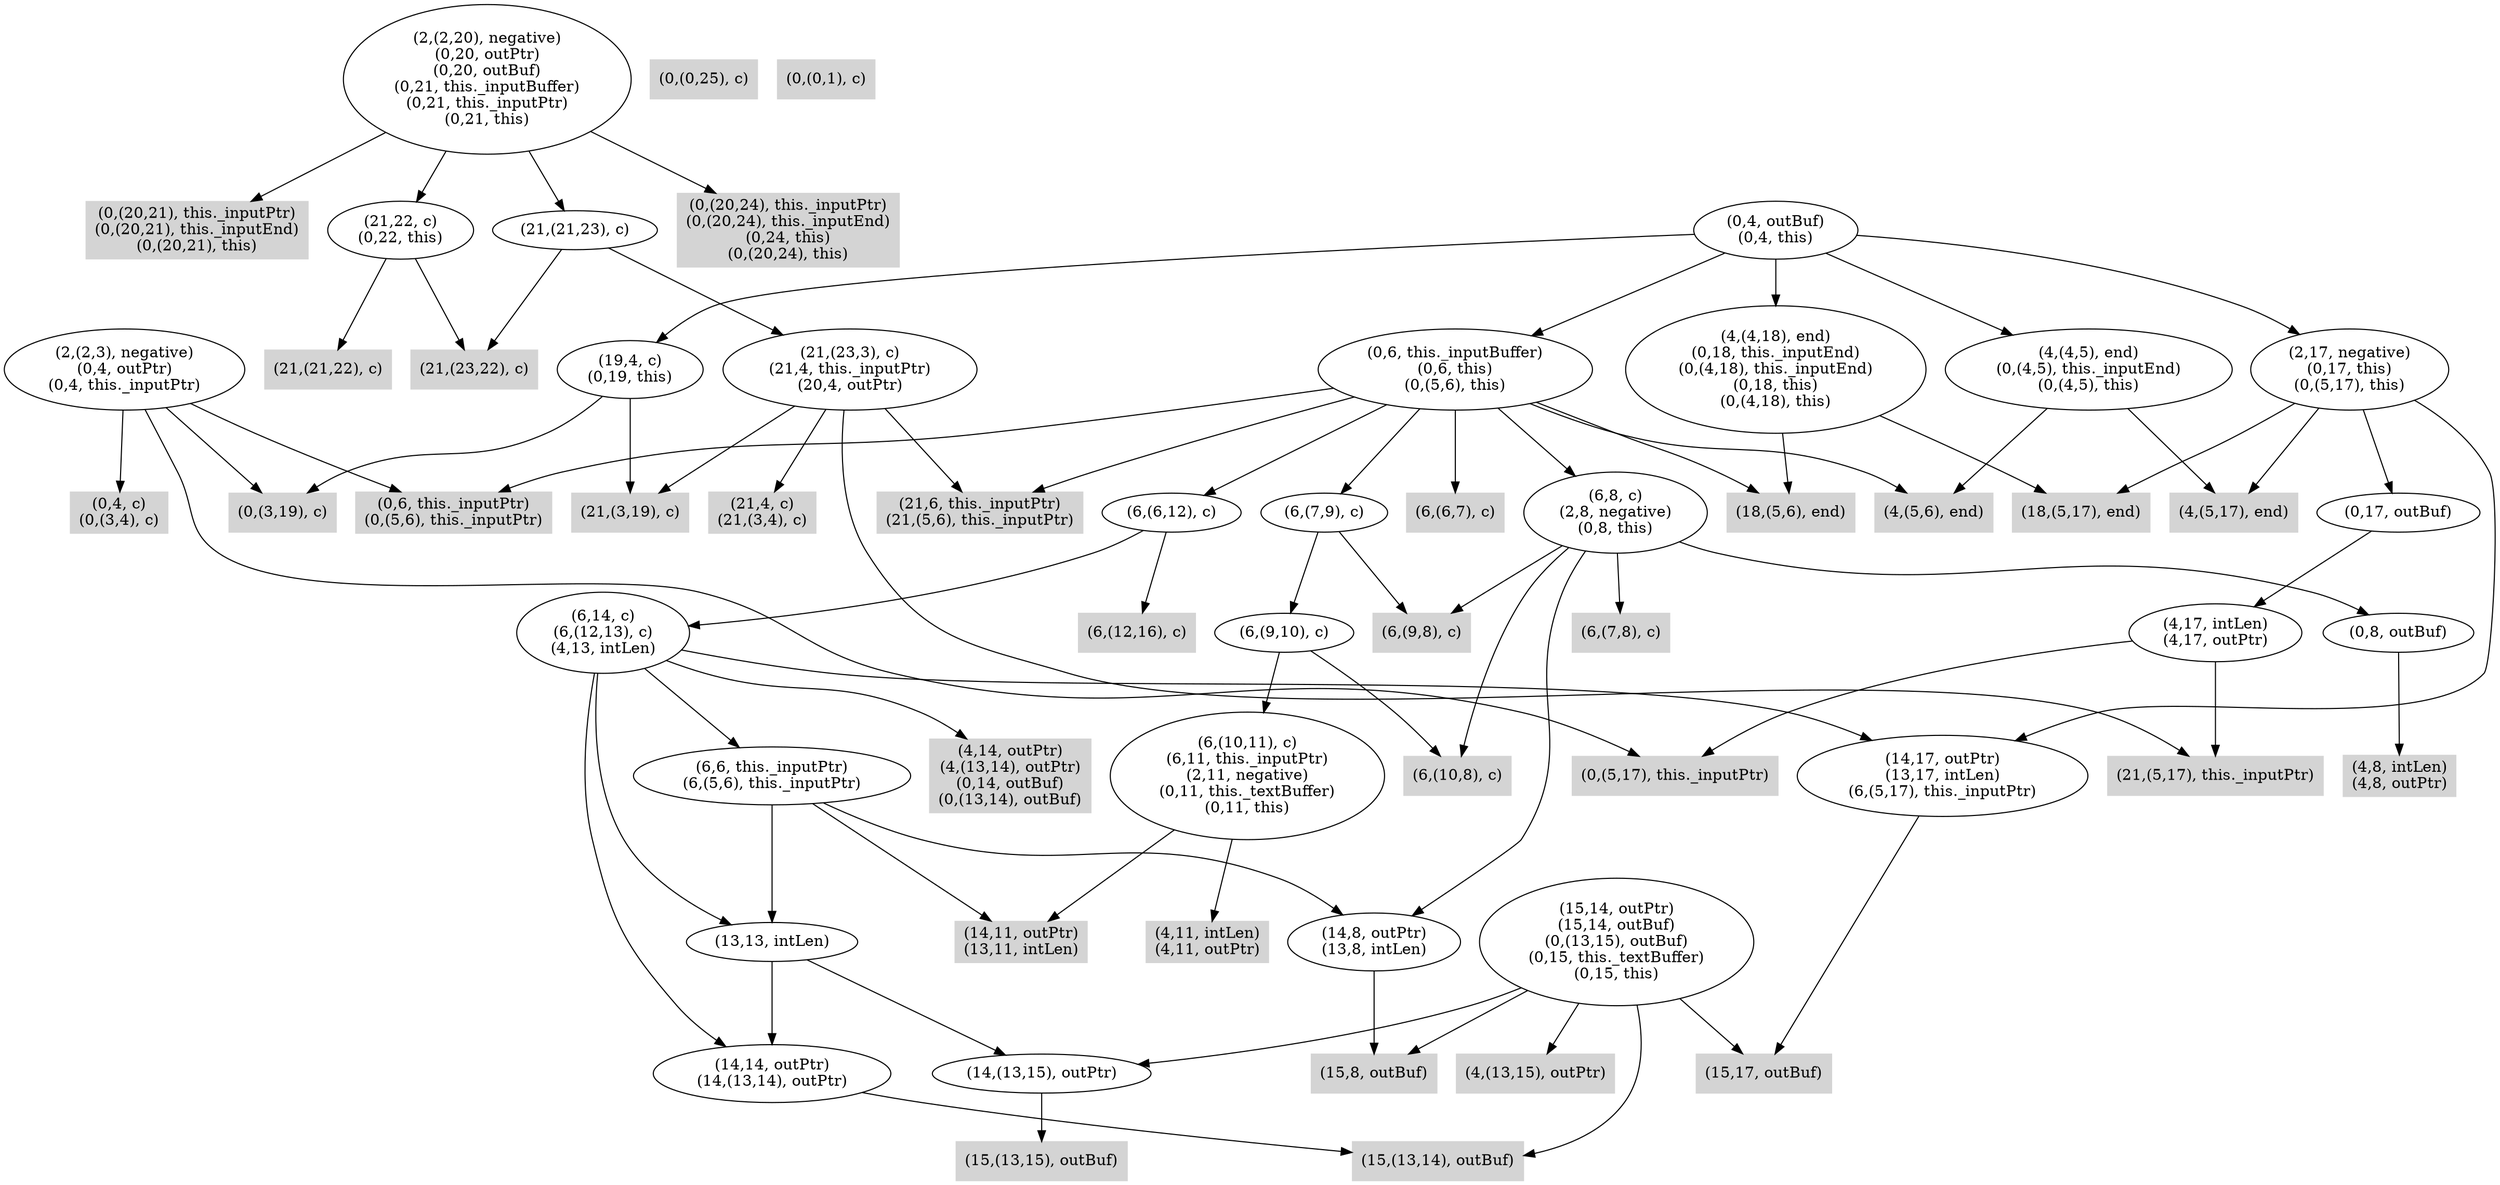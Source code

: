 digraph { 
436 [shape=box,style=filled,color=".0 .0 .83",label="(18,(5,17), end)"];
437 [shape=box,style=filled,color=".0 .0 .83",label="(18,(5,6), end)"];
438 [label="(4,(4,18), end)\n(0,18, this._inputEnd)\n(0,(4,18), this._inputEnd)\n(0,18, this)\n(0,(4,18), this)"];
439 [shape=box,style=filled,color=".0 .0 .83",label="(4,(5,17), end)"];
440 [shape=box,style=filled,color=".0 .0 .83",label="(4,(5,6), end)"];
441 [label="(4,(4,5), end)\n(0,(4,5), this._inputEnd)\n(0,(4,5), this)"];
442 [shape=box,style=filled,color=".0 .0 .83",label="(0,(5,17), this._inputPtr)"];
443 [shape=box,style=filled,color=".0 .0 .83",label="(21,(5,17), this._inputPtr)"];
444 [label="(4,17, intLen)\n(4,17, outPtr)"];
445 [label="(0,17, outBuf)"];
446 [shape=box,style=filled,color=".0 .0 .83",label="(15,17, outBuf)"];
447 [label="(14,17, outPtr)\n(13,17, intLen)\n(6,(5,17), this._inputPtr)"];
448 [label="(2,17, negative)\n(0,17, this)\n(0,(5,17), this)"];
449 [shape=box,style=filled,color=".0 .0 .83",label="(4,8, intLen)\n(4,8, outPtr)"];
450 [label="(0,8, outBuf)"];
451 [shape=box,style=filled,color=".0 .0 .83",label="(6,(7,8), c)"];
452 [shape=box,style=filled,color=".0 .0 .83",label="(6,(9,8), c)"];
453 [shape=box,style=filled,color=".0 .0 .83",label="(6,(10,8), c)"];
454 [shape=box,style=filled,color=".0 .0 .83",label="(15,8, outBuf)"];
455 [label="(14,8, outPtr)\n(13,8, intLen)"];
456 [label="(6,8, c)\n(2,8, negative)\n(0,8, this)"];
457 [shape=box,style=filled,color=".0 .0 .83",label="(4,11, intLen)\n(4,11, outPtr)"];
458 [shape=box,style=filled,color=".0 .0 .83",label="(14,11, outPtr)\n(13,11, intLen)"];
459 [label="(6,(10,11), c)\n(6,11, this._inputPtr)\n(2,11, negative)\n(0,11, this._textBuffer)\n(0,11, this)"];
460 [shape=box,style=filled,color=".0 .0 .83",label="(4,(13,15), outPtr)"];
461 [shape=box,style=filled,color=".0 .0 .83",label="(15,(13,15), outBuf)"];
462 [shape=box,style=filled,color=".0 .0 .83",label="(15,(13,14), outBuf)"];
463 [label="(14,(13,15), outPtr)"];
464 [label="(15,14, outPtr)\n(15,14, outBuf)\n(0,(13,15), outBuf)\n(0,15, this._textBuffer)\n(0,15, this)"];
465 [shape=box,style=filled,color=".0 .0 .83",label="(0,6, this._inputPtr)\n(0,(5,6), this._inputPtr)"];
466 [shape=box,style=filled,color=".0 .0 .83",label="(4,14, outPtr)\n(4,(13,14), outPtr)\n(0,14, outBuf)\n(0,(13,14), outBuf)"];
467 [shape=box,style=filled,color=".0 .0 .83",label="(21,6, this._inputPtr)\n(21,(5,6), this._inputPtr)"];
468 [label="(14,14, outPtr)\n(14,(13,14), outPtr)"];
469 [label="(13,13, intLen)"];
470 [label="(6,6, this._inputPtr)\n(6,(5,6), this._inputPtr)"];
471 [label="(6,14, c)\n(6,(12,13), c)\n(4,13, intLen)"];
472 [shape=box,style=filled,color=".0 .0 .83",label="(6,(12,16), c)"];
473 [label="(6,(6,12), c)"];
474 [shape=box,style=filled,color=".0 .0 .83",label="(6,(6,7), c)"];
475 [label="(6,(9,10), c)"];
476 [label="(6,(7,9), c)"];
477 [label="(0,6, this._inputBuffer)\n(0,6, this)\n(0,(5,6), this)"];
478 [shape=box,style=filled,color=".0 .0 .83",label="(0,(3,19), c)"];
479 [shape=box,style=filled,color=".0 .0 .83",label="(21,(3,19), c)"];
480 [label="(19,4, c)\n(0,19, this)"];
481 [shape=box,style=filled,color=".0 .0 .83",label="(0,4, c)\n(0,(3,4), c)"];
482 [label="(2,(2,3), negative)\n(0,4, outPtr)\n(0,4, this._inputPtr)"];
483 [shape=box,style=filled,color=".0 .0 .83",label="(21,4, c)\n(21,(3,4), c)"];
484 [label="(21,(23,3), c)\n(21,4, this._inputPtr)\n(20,4, outPtr)"];
485 [label="(0,4, outBuf)\n(0,4, this)"];
486 [shape=box,style=filled,color=".0 .0 .83",label="(0,(20,24), this._inputPtr)\n(0,(20,24), this._inputEnd)\n(0,24, this)\n(0,(20,24), this)"];
487 [shape=box,style=filled,color=".0 .0 .83",label="(0,(20,21), this._inputPtr)\n(0,(20,21), this._inputEnd)\n(0,(20,21), this)"];
488 [shape=box,style=filled,color=".0 .0 .83",label="(21,(21,22), c)"];
489 [shape=box,style=filled,color=".0 .0 .83",label="(21,(23,22), c)"];
490 [label="(21,22, c)\n(0,22, this)"];
491 [label="(21,(21,23), c)"];
492 [label="(2,(2,20), negative)\n(0,20, outPtr)\n(0,20, outBuf)\n(0,21, this._inputBuffer)\n(0,21, this._inputPtr)\n(0,21, this)"];
493 [shape=box,style=filled,color=".0 .0 .83",label="(0,(0,25), c)"];
494 [shape=box,style=filled,color=".0 .0 .83",label="(0,(0,1), c)"];
438 -> 436;
438 -> 437;
441 -> 439;
441 -> 440;
444 -> 442;
444 -> 443;
445 -> 444;
447 -> 446;
448 -> 436;
448 -> 439;
448 -> 445;
448 -> 447;
450 -> 449;
455 -> 454;
456 -> 450;
456 -> 451;
456 -> 452;
456 -> 453;
456 -> 455;
459 -> 457;
459 -> 458;
463 -> 461;
464 -> 446;
464 -> 454;
464 -> 460;
464 -> 462;
464 -> 463;
468 -> 462;
469 -> 463;
469 -> 468;
470 -> 455;
470 -> 458;
470 -> 469;
471 -> 447;
471 -> 466;
471 -> 468;
471 -> 469;
471 -> 470;
473 -> 471;
473 -> 472;
475 -> 453;
475 -> 459;
476 -> 452;
476 -> 475;
477 -> 437;
477 -> 440;
477 -> 456;
477 -> 465;
477 -> 467;
477 -> 473;
477 -> 474;
477 -> 476;
480 -> 478;
480 -> 479;
482 -> 442;
482 -> 465;
482 -> 478;
482 -> 481;
484 -> 443;
484 -> 467;
484 -> 479;
484 -> 483;
485 -> 438;
485 -> 441;
485 -> 448;
485 -> 477;
485 -> 480;
490 -> 488;
490 -> 489;
491 -> 484;
491 -> 489;
492 -> 486;
492 -> 487;
492 -> 490;
492 -> 491;
}